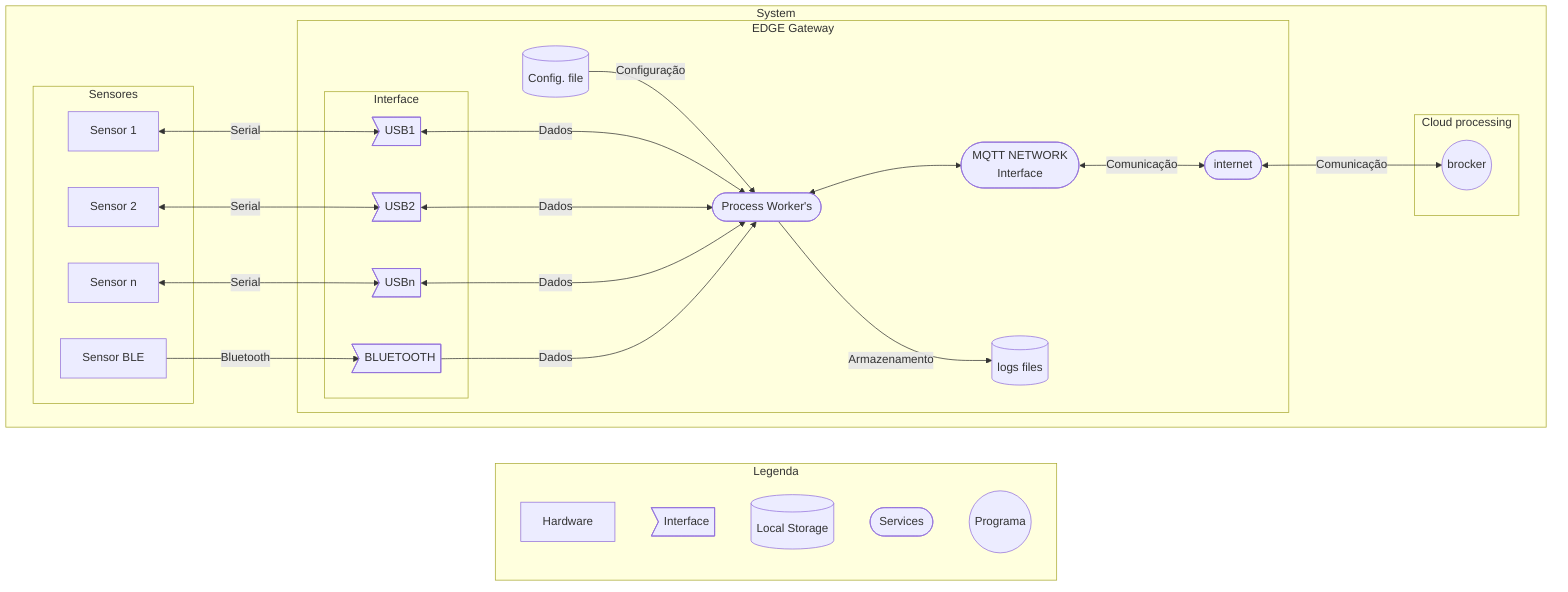 graph LR
    subgraph Legenda
        hardware[Hardware]
        interface>Interface]
        file[(Local Storage)]
        services([Services])
        program((Programa))
    end

    subgraph System
        direction LR

        subgraph EDGE Gateway
            ConfigFile[(Config. file)] -->|Configuração| datalogger([Process Worker's])
            datalogger([Process Worker's])<--> server([MQTT NETWORK \n Interface])
            datalogger([Process Worker's])--> |Armazenamento| files[(logs files)]
            server([MQTT NETWORK \n Interface])<-->|Comunicação| internet([internet])

            subgraph Interface
                USB1>USB1]
                USB2>USB2]
                USBn>USBn]
                BLUETOOTH>BLUETOOTH]
            end
            USB1>USB1] <--->|Dados| datalogger
            USB2>USB2] <--->|Dados| datalogger
            USBn>USBn] <--->|Dados| datalogger
            BLUETOOTH>BLUETOOTH] -->|Dados| datalogger
        end

        subgraph Sensores
            s1[Sensor 1] <-->|Serial| USB1
            s2[Sensor 2] <-->|Serial| USB2
            s4[Sensor n] <-->|Serial| USBn
            s3[Sensor BLE] -->|Bluetooth| BLUETOOTH
        end

        internet <-->|Comunicação| brocker((brocker))
        subgraph Cloud processing 
            brocker((brocker))
        end
    end